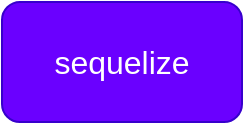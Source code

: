 <mxfile>
    <diagram id="6fI17q43xo40MegwSZ9Q" name="Page-1">
        <mxGraphModel dx="1168" dy="738" grid="1" gridSize="10" guides="1" tooltips="1" connect="1" arrows="1" fold="1" page="1" pageScale="1" pageWidth="850" pageHeight="1100" math="0" shadow="0">
            <root>
                <mxCell id="0"/>
                <mxCell id="1" parent="0"/>
                <mxCell id="2" value="sequelize" style="whiteSpace=wrap;html=1;rounded=1;fillColor=#6a00ff;strokeColor=#3700CC;fontColor=#ffffff;fontSize=16;" vertex="1" parent="1">
                    <mxGeometry x="365" y="10" width="120" height="60" as="geometry"/>
                </mxCell>
            </root>
        </mxGraphModel>
    </diagram>
</mxfile>